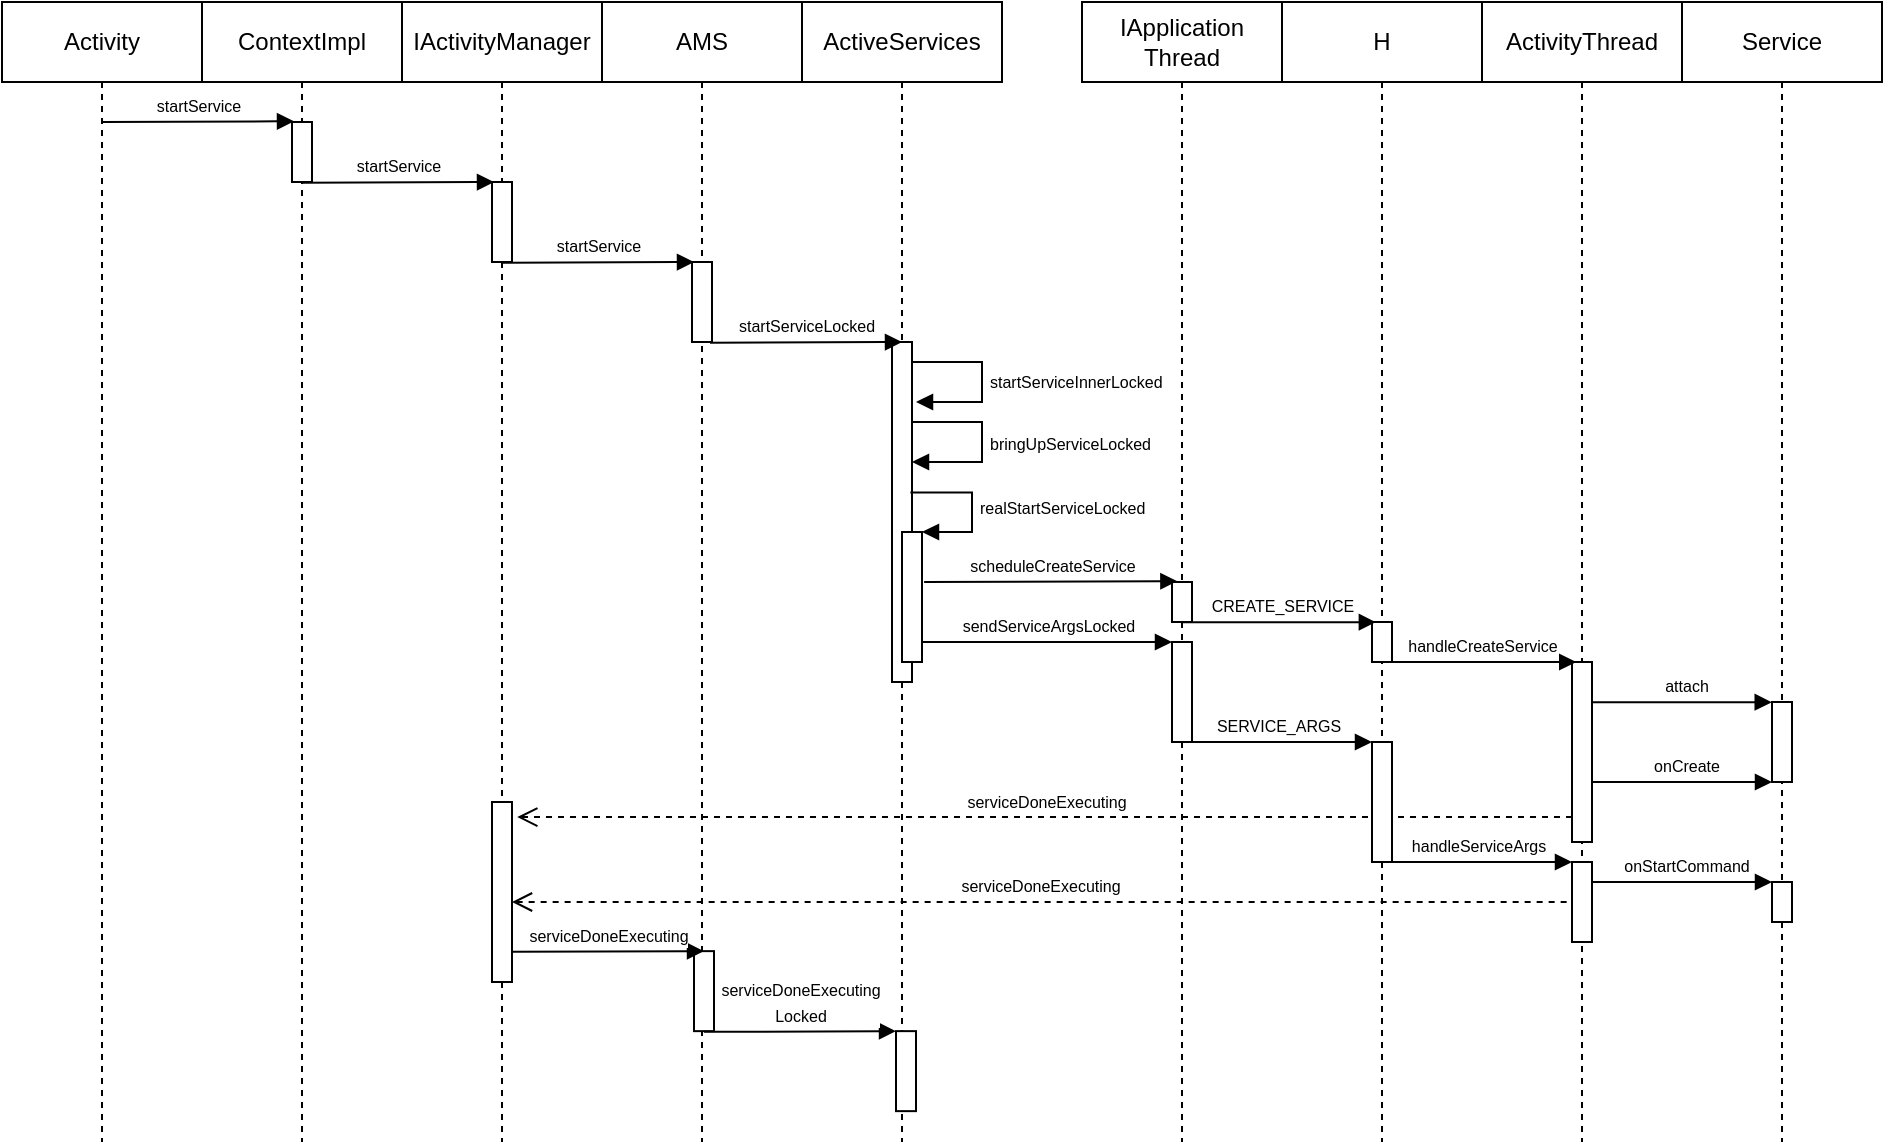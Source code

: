 <mxfile version="14.6.13" type="device"><diagram id="H2THcRaBpqkDWg2eQXSV" name="第 1 页"><mxGraphModel dx="593" dy="342" grid="1" gridSize="10" guides="1" tooltips="1" connect="1" arrows="1" fold="1" page="1" pageScale="1" pageWidth="827" pageHeight="1169" math="0" shadow="0"><root><mxCell id="0"/><mxCell id="1" parent="0"/><mxCell id="nbONuja96_GkIzMZb3oo-1" value="Activity" style="shape=umlLifeline;perimeter=lifelinePerimeter;whiteSpace=wrap;html=1;container=1;collapsible=0;recursiveResize=0;outlineConnect=0;" parent="1" vertex="1"><mxGeometry x="60" y="30" width="100" height="570" as="geometry"/></mxCell><mxCell id="nbONuja96_GkIzMZb3oo-7" value="&lt;font style=&quot;font-size: 8px&quot;&gt;startService&lt;/font&gt;" style="html=1;verticalAlign=bottom;endArrow=block;entryX=0.1;entryY=-0.012;entryDx=0;entryDy=0;entryPerimeter=0;" parent="nbONuja96_GkIzMZb3oo-1" target="nbONuja96_GkIzMZb3oo-6" edge="1"><mxGeometry width="80" relative="1" as="geometry"><mxPoint x="50" y="60" as="sourcePoint"/><mxPoint x="130" y="60" as="targetPoint"/></mxGeometry></mxCell><mxCell id="nbONuja96_GkIzMZb3oo-2" value="ContextImpl" style="shape=umlLifeline;perimeter=lifelinePerimeter;whiteSpace=wrap;html=1;container=1;collapsible=0;recursiveResize=0;outlineConnect=0;" parent="1" vertex="1"><mxGeometry x="160" y="30" width="100" height="570" as="geometry"/></mxCell><mxCell id="nbONuja96_GkIzMZb3oo-6" value="" style="html=1;points=[];perimeter=orthogonalPerimeter;" parent="nbONuja96_GkIzMZb3oo-2" vertex="1"><mxGeometry x="45" y="60" width="10" height="30" as="geometry"/></mxCell><mxCell id="nbONuja96_GkIzMZb3oo-8" value="IActivityManager" style="shape=umlLifeline;perimeter=lifelinePerimeter;whiteSpace=wrap;html=1;container=1;collapsible=0;recursiveResize=0;outlineConnect=0;" parent="1" vertex="1"><mxGeometry x="260" y="30" width="100" height="570" as="geometry"/></mxCell><mxCell id="nbONuja96_GkIzMZb3oo-9" value="" style="html=1;points=[];perimeter=orthogonalPerimeter;" parent="nbONuja96_GkIzMZb3oo-8" vertex="1"><mxGeometry x="45" y="90" width="10" height="40" as="geometry"/></mxCell><mxCell id="nbONuja96_GkIzMZb3oo-10" value="&lt;font style=&quot;font-size: 8px&quot;&gt;startService&lt;/font&gt;" style="html=1;verticalAlign=bottom;endArrow=block;entryX=0.1;entryY=-0.012;entryDx=0;entryDy=0;entryPerimeter=0;" parent="1" edge="1"><mxGeometry width="80" relative="1" as="geometry"><mxPoint x="210" y="120.36" as="sourcePoint"/><mxPoint x="306" y="120.0" as="targetPoint"/></mxGeometry></mxCell><mxCell id="nbONuja96_GkIzMZb3oo-11" value="AMS" style="shape=umlLifeline;perimeter=lifelinePerimeter;whiteSpace=wrap;html=1;container=1;collapsible=0;recursiveResize=0;outlineConnect=0;" parent="1" vertex="1"><mxGeometry x="360" y="30" width="100" height="570" as="geometry"/></mxCell><mxCell id="nbONuja96_GkIzMZb3oo-12" value="" style="html=1;points=[];perimeter=orthogonalPerimeter;" parent="nbONuja96_GkIzMZb3oo-11" vertex="1"><mxGeometry x="45" y="130" width="10" height="40" as="geometry"/></mxCell><mxCell id="nbONuja96_GkIzMZb3oo-13" value="&lt;font style=&quot;font-size: 8px&quot;&gt;startService&lt;/font&gt;" style="html=1;verticalAlign=bottom;endArrow=block;entryX=0.1;entryY=-0.012;entryDx=0;entryDy=0;entryPerimeter=0;" parent="1" edge="1"><mxGeometry width="80" relative="1" as="geometry"><mxPoint x="310" y="160.36" as="sourcePoint"/><mxPoint x="406" y="160" as="targetPoint"/></mxGeometry></mxCell><mxCell id="nbONuja96_GkIzMZb3oo-14" value="ActiveServices" style="shape=umlLifeline;perimeter=lifelinePerimeter;whiteSpace=wrap;html=1;container=1;collapsible=0;recursiveResize=0;outlineConnect=0;" parent="1" vertex="1"><mxGeometry x="460" y="30" width="100" height="570" as="geometry"/></mxCell><mxCell id="nbONuja96_GkIzMZb3oo-15" value="" style="html=1;points=[];perimeter=orthogonalPerimeter;" parent="nbONuja96_GkIzMZb3oo-14" vertex="1"><mxGeometry x="45" y="170" width="10" height="170" as="geometry"/></mxCell><mxCell id="nbONuja96_GkIzMZb3oo-18" value="&lt;font style=&quot;font-size: 8px&quot;&gt;startServiceInnerLocked&lt;/font&gt;" style="edgeStyle=orthogonalEdgeStyle;html=1;align=left;spacingLeft=2;endArrow=block;rounded=0;" parent="nbONuja96_GkIzMZb3oo-14" edge="1"><mxGeometry relative="1" as="geometry"><mxPoint x="55" y="180" as="sourcePoint"/><Array as="points"><mxPoint x="90" y="180"/><mxPoint x="90" y="200"/></Array><mxPoint x="57" y="200" as="targetPoint"/></mxGeometry></mxCell><mxCell id="nbONuja96_GkIzMZb3oo-19" value="&lt;font style=&quot;font-size: 8px&quot;&gt;bringUpServiceLocked&lt;/font&gt;" style="edgeStyle=orthogonalEdgeStyle;html=1;align=left;spacingLeft=2;endArrow=block;rounded=0;" parent="nbONuja96_GkIzMZb3oo-14" source="nbONuja96_GkIzMZb3oo-15" target="nbONuja96_GkIzMZb3oo-15" edge="1"><mxGeometry relative="1" as="geometry"><mxPoint x="64.97" y="230" as="sourcePoint"/><Array as="points"><mxPoint x="90" y="210"/><mxPoint x="90" y="230"/></Array><mxPoint x="59.97" y="230" as="targetPoint"/><mxPoint as="offset"/></mxGeometry></mxCell><mxCell id="LbTl8Ra6Qd8kyzWzpNZB-22" value="" style="html=1;points=[];perimeter=orthogonalPerimeter;" vertex="1" parent="nbONuja96_GkIzMZb3oo-14"><mxGeometry x="50" y="265" width="10" height="65" as="geometry"/></mxCell><mxCell id="LbTl8Ra6Qd8kyzWzpNZB-23" value="&lt;font style=&quot;font-size: 8px&quot;&gt;realStartServiceLocked&lt;/font&gt;" style="edgeStyle=orthogonalEdgeStyle;html=1;align=left;spacingLeft=2;endArrow=block;rounded=0;entryX=1;entryY=0;exitX=0.92;exitY=0.443;exitDx=0;exitDy=0;exitPerimeter=0;" edge="1" target="LbTl8Ra6Qd8kyzWzpNZB-22" parent="nbONuja96_GkIzMZb3oo-14" source="nbONuja96_GkIzMZb3oo-15"><mxGeometry relative="1" as="geometry"><mxPoint x="55" y="230" as="sourcePoint"/><Array as="points"><mxPoint x="85" y="245"/><mxPoint x="85" y="265"/></Array></mxGeometry></mxCell><mxCell id="nbONuja96_GkIzMZb3oo-16" value="&lt;font style=&quot;font-size: 8px&quot;&gt;startServiceLocked&lt;/font&gt;" style="html=1;verticalAlign=bottom;endArrow=block;entryX=0.1;entryY=-0.012;entryDx=0;entryDy=0;entryPerimeter=0;" parent="1" edge="1"><mxGeometry width="80" relative="1" as="geometry"><mxPoint x="414" y="200.36" as="sourcePoint"/><mxPoint x="510" y="200" as="targetPoint"/></mxGeometry></mxCell><mxCell id="nbONuja96_GkIzMZb3oo-21" value="IApplication&lt;br&gt;Thread" style="shape=umlLifeline;perimeter=lifelinePerimeter;whiteSpace=wrap;html=1;container=1;collapsible=0;recursiveResize=0;outlineConnect=0;" parent="1" vertex="1"><mxGeometry x="600" y="30" width="100" height="570" as="geometry"/></mxCell><mxCell id="nbONuja96_GkIzMZb3oo-22" value="" style="html=1;points=[];perimeter=orthogonalPerimeter;" parent="nbONuja96_GkIzMZb3oo-21" vertex="1"><mxGeometry x="45" y="290" width="10" height="20" as="geometry"/></mxCell><mxCell id="nbONuja96_GkIzMZb3oo-25" value="&lt;font style=&quot;font-size: 8px&quot;&gt;scheduleCreateService&lt;/font&gt;" style="html=1;verticalAlign=bottom;endArrow=block;exitX=1.106;exitY=0.385;exitDx=0;exitDy=0;exitPerimeter=0;entryX=0.269;entryY=-0.02;entryDx=0;entryDy=0;entryPerimeter=0;" parent="1" source="LbTl8Ra6Qd8kyzWzpNZB-22" edge="1" target="nbONuja96_GkIzMZb3oo-22"><mxGeometry width="80" relative="1" as="geometry"><mxPoint x="580" y="320" as="sourcePoint"/><mxPoint x="640" y="320" as="targetPoint"/><Array as="points"/></mxGeometry></mxCell><mxCell id="LbTl8Ra6Qd8kyzWzpNZB-1" value="H" style="shape=umlLifeline;perimeter=lifelinePerimeter;whiteSpace=wrap;html=1;container=1;collapsible=0;recursiveResize=0;outlineConnect=0;" vertex="1" parent="1"><mxGeometry x="700" y="30" width="100" height="570" as="geometry"/></mxCell><mxCell id="LbTl8Ra6Qd8kyzWzpNZB-2" value="" style="html=1;points=[];perimeter=orthogonalPerimeter;" vertex="1" parent="LbTl8Ra6Qd8kyzWzpNZB-1"><mxGeometry x="45" y="310" width="10" height="20" as="geometry"/></mxCell><mxCell id="LbTl8Ra6Qd8kyzWzpNZB-3" value="&lt;font style=&quot;font-size: 8px&quot;&gt;CREATE_SERVICE&lt;/font&gt;" style="html=1;verticalAlign=bottom;endArrow=block;entryX=0.193;entryY=0.005;entryDx=0;entryDy=0;entryPerimeter=0;" edge="1" parent="1" source="nbONuja96_GkIzMZb3oo-21" target="LbTl8Ra6Qd8kyzWzpNZB-2"><mxGeometry x="0.032" width="80" relative="1" as="geometry"><mxPoint x="660" y="360" as="sourcePoint"/><mxPoint x="750" y="360" as="targetPoint"/><mxPoint as="offset"/></mxGeometry></mxCell><mxCell id="LbTl8Ra6Qd8kyzWzpNZB-4" value="ActivityThread" style="shape=umlLifeline;perimeter=lifelinePerimeter;whiteSpace=wrap;html=1;container=1;collapsible=0;recursiveResize=0;outlineConnect=0;" vertex="1" parent="1"><mxGeometry x="800" y="30" width="100" height="570" as="geometry"/></mxCell><mxCell id="LbTl8Ra6Qd8kyzWzpNZB-5" value="" style="html=1;points=[];perimeter=orthogonalPerimeter;" vertex="1" parent="LbTl8Ra6Qd8kyzWzpNZB-4"><mxGeometry x="45" y="330" width="10" height="90" as="geometry"/></mxCell><mxCell id="LbTl8Ra6Qd8kyzWzpNZB-6" value="&lt;font style=&quot;font-size: 8px&quot;&gt;handleCreateService&lt;/font&gt;" style="html=1;verticalAlign=bottom;endArrow=block;entryX=0.193;entryY=0.005;entryDx=0;entryDy=0;entryPerimeter=0;" edge="1" parent="1"><mxGeometry x="0.032" width="80" relative="1" as="geometry"><mxPoint x="750.0" y="360.0" as="sourcePoint"/><mxPoint x="847.12" y="360.0" as="targetPoint"/><mxPoint as="offset"/></mxGeometry></mxCell><mxCell id="LbTl8Ra6Qd8kyzWzpNZB-7" value="Service" style="shape=umlLifeline;perimeter=lifelinePerimeter;whiteSpace=wrap;html=1;container=1;collapsible=0;recursiveResize=0;outlineConnect=0;" vertex="1" parent="1"><mxGeometry x="900" y="30" width="100" height="570" as="geometry"/></mxCell><mxCell id="LbTl8Ra6Qd8kyzWzpNZB-8" value="" style="html=1;points=[];perimeter=orthogonalPerimeter;" vertex="1" parent="LbTl8Ra6Qd8kyzWzpNZB-7"><mxGeometry x="45" y="350" width="10" height="40" as="geometry"/></mxCell><mxCell id="LbTl8Ra6Qd8kyzWzpNZB-9" value="&lt;span style=&quot;font-size: 8px&quot;&gt;attach&lt;br&gt;&lt;/span&gt;" style="html=1;verticalAlign=bottom;endArrow=block;entryX=-0.014;entryY=0.003;entryDx=0;entryDy=0;entryPerimeter=0;" edge="1" parent="1" source="LbTl8Ra6Qd8kyzWzpNZB-5" target="LbTl8Ra6Qd8kyzWzpNZB-8"><mxGeometry x="0.032" width="80" relative="1" as="geometry"><mxPoint x="860" y="380" as="sourcePoint"/><mxPoint x="940" y="380" as="targetPoint"/><mxPoint as="offset"/></mxGeometry></mxCell><mxCell id="LbTl8Ra6Qd8kyzWzpNZB-10" value="&lt;font style=&quot;font-size: 8px&quot;&gt;onCreate&lt;/font&gt;" style="html=1;verticalAlign=bottom;endArrow=block;" edge="1" parent="1" source="LbTl8Ra6Qd8kyzWzpNZB-5"><mxGeometry x="0.032" width="80" relative="1" as="geometry"><mxPoint x="860" y="400.0" as="sourcePoint"/><mxPoint x="945" y="420" as="targetPoint"/><mxPoint as="offset"/></mxGeometry></mxCell><mxCell id="LbTl8Ra6Qd8kyzWzpNZB-11" value="&lt;font style=&quot;font-size: 8px&quot;&gt;serviceDoneExecuting&lt;/font&gt;" style="html=1;verticalAlign=bottom;endArrow=open;dashed=1;endSize=8;entryX=1.263;entryY=0.084;entryDx=0;entryDy=0;entryPerimeter=0;" edge="1" parent="1" source="LbTl8Ra6Qd8kyzWzpNZB-5" target="LbTl8Ra6Qd8kyzWzpNZB-12"><mxGeometry relative="1" as="geometry"><mxPoint x="840" y="443" as="sourcePoint"/><mxPoint x="310" y="437" as="targetPoint"/></mxGeometry></mxCell><mxCell id="LbTl8Ra6Qd8kyzWzpNZB-12" value="" style="html=1;points=[];perimeter=orthogonalPerimeter;" vertex="1" parent="1"><mxGeometry x="305" y="430" width="10" height="90" as="geometry"/></mxCell><mxCell id="LbTl8Ra6Qd8kyzWzpNZB-14" value="" style="html=1;points=[];perimeter=orthogonalPerimeter;" vertex="1" parent="1"><mxGeometry x="406" y="504.57" width="10" height="40" as="geometry"/></mxCell><mxCell id="LbTl8Ra6Qd8kyzWzpNZB-15" value="&lt;font style=&quot;font-size: 8px&quot;&gt;serviceDoneExecuting&lt;/font&gt;" style="html=1;verticalAlign=bottom;endArrow=block;entryX=0.1;entryY=-0.012;entryDx=0;entryDy=0;entryPerimeter=0;" edge="1" parent="1"><mxGeometry width="80" relative="1" as="geometry"><mxPoint x="315" y="504.93" as="sourcePoint"/><mxPoint x="411" y="504.57" as="targetPoint"/></mxGeometry></mxCell><mxCell id="LbTl8Ra6Qd8kyzWzpNZB-16" value="" style="html=1;points=[];perimeter=orthogonalPerimeter;" vertex="1" parent="1"><mxGeometry x="507" y="544.57" width="10" height="40" as="geometry"/></mxCell><mxCell id="LbTl8Ra6Qd8kyzWzpNZB-17" value="&lt;font style=&quot;font-size: 8px&quot;&gt;serviceDoneExecuting&lt;br&gt;Locked&lt;/font&gt;" style="html=1;verticalAlign=bottom;endArrow=block;entryX=0.1;entryY=-0.012;entryDx=0;entryDy=0;entryPerimeter=0;" edge="1" parent="1"><mxGeometry width="80" relative="1" as="geometry"><mxPoint x="411" y="544.93" as="sourcePoint"/><mxPoint x="507" y="544.57" as="targetPoint"/></mxGeometry></mxCell><mxCell id="LbTl8Ra6Qd8kyzWzpNZB-24" value="" style="html=1;points=[];perimeter=orthogonalPerimeter;" vertex="1" parent="1"><mxGeometry x="645" y="350" width="10" height="50" as="geometry"/></mxCell><mxCell id="LbTl8Ra6Qd8kyzWzpNZB-25" value="&lt;font style=&quot;font-size: 8px&quot;&gt;sendServiceArgsLocked&lt;/font&gt;" style="html=1;verticalAlign=bottom;endArrow=block;" edge="1" parent="1"><mxGeometry width="80" relative="1" as="geometry"><mxPoint x="520" y="350" as="sourcePoint"/><mxPoint x="645" y="350" as="targetPoint"/><Array as="points"><mxPoint x="635" y="350"/></Array></mxGeometry></mxCell><mxCell id="LbTl8Ra6Qd8kyzWzpNZB-26" value="" style="html=1;points=[];perimeter=orthogonalPerimeter;" vertex="1" parent="1"><mxGeometry x="745" y="400" width="10" height="60" as="geometry"/></mxCell><mxCell id="LbTl8Ra6Qd8kyzWzpNZB-27" value="&lt;font style=&quot;font-size: 8px&quot;&gt;SERVICE_ARGS&lt;/font&gt;" style="html=1;verticalAlign=bottom;endArrow=block;entryX=0.193;entryY=0.005;entryDx=0;entryDy=0;entryPerimeter=0;" edge="1" parent="1"><mxGeometry x="0.032" width="80" relative="1" as="geometry"><mxPoint x="647.999" y="400" as="sourcePoint"/><mxPoint x="745.0" y="400" as="targetPoint"/><mxPoint as="offset"/></mxGeometry></mxCell><mxCell id="LbTl8Ra6Qd8kyzWzpNZB-28" value="" style="html=1;points=[];perimeter=orthogonalPerimeter;" vertex="1" parent="1"><mxGeometry x="845" y="460" width="10" height="40" as="geometry"/></mxCell><mxCell id="LbTl8Ra6Qd8kyzWzpNZB-29" value="&lt;font style=&quot;font-size: 8px&quot;&gt;handleServiceArgs&lt;/font&gt;" style="html=1;verticalAlign=bottom;endArrow=block;entryX=0.193;entryY=0.005;entryDx=0;entryDy=0;entryPerimeter=0;" edge="1" parent="1"><mxGeometry x="0.032" width="80" relative="1" as="geometry"><mxPoint x="747.88" y="460.0" as="sourcePoint"/><mxPoint x="845.0" y="460.0" as="targetPoint"/><mxPoint as="offset"/></mxGeometry></mxCell><mxCell id="LbTl8Ra6Qd8kyzWzpNZB-30" value="" style="html=1;points=[];perimeter=orthogonalPerimeter;" vertex="1" parent="1"><mxGeometry x="945" y="470" width="10" height="20" as="geometry"/></mxCell><mxCell id="LbTl8Ra6Qd8kyzWzpNZB-31" value="&lt;font style=&quot;font-size: 8px&quot;&gt;onStartCommand&lt;/font&gt;" style="html=1;verticalAlign=bottom;endArrow=block;" edge="1" parent="1"><mxGeometry x="0.032" width="80" relative="1" as="geometry"><mxPoint x="855" y="470" as="sourcePoint"/><mxPoint x="945" y="470" as="targetPoint"/><mxPoint as="offset"/></mxGeometry></mxCell><mxCell id="LbTl8Ra6Qd8kyzWzpNZB-32" value="&lt;font style=&quot;font-size: 8px&quot;&gt;serviceDoneExecuting&lt;/font&gt;" style="html=1;verticalAlign=bottom;endArrow=open;dashed=1;endSize=8;entryX=1.268;entryY=0.074;entryDx=0;entryDy=0;entryPerimeter=0;" edge="1" parent="1"><mxGeometry relative="1" as="geometry"><mxPoint x="842.32" y="480" as="sourcePoint"/><mxPoint x="315.0" y="480" as="targetPoint"/></mxGeometry></mxCell></root></mxGraphModel></diagram></mxfile>
